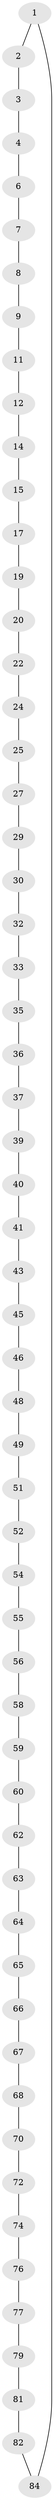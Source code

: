 // original degree distribution, {2: 1.0}
// Generated by graph-tools (version 1.1) at 2025/11/02/27/25 16:11:40]
// undirected, 58 vertices, 58 edges
graph export_dot {
graph [start="1"]
  node [color=gray90,style=filled];
  1;
  2;
  3;
  4 [super="+5"];
  6;
  7;
  8;
  9 [super="+10"];
  11;
  12 [super="+13"];
  14;
  15 [super="+16"];
  17 [super="+18"];
  19;
  20 [super="+21"];
  22 [super="+23"];
  24;
  25 [super="+26"];
  27 [super="+28"];
  29;
  30 [super="+31"];
  32;
  33 [super="+34"];
  35;
  36;
  37 [super="+38"];
  39;
  40;
  41 [super="+42"];
  43 [super="+44"];
  45;
  46 [super="+47"];
  48;
  49 [super="+50"];
  51;
  52 [super="+53"];
  54;
  55;
  56 [super="+57"];
  58;
  59;
  60 [super="+61"];
  62;
  63;
  64;
  65;
  66;
  67;
  68 [super="+69"];
  70 [super="+71"];
  72 [super="+73"];
  74 [super="+75"];
  76;
  77 [super="+78"];
  79 [super="+80"];
  81;
  82 [super="+83"];
  84;
  1 -- 2;
  1 -- 84;
  2 -- 3;
  3 -- 4;
  4 -- 6;
  6 -- 7;
  7 -- 8;
  8 -- 9;
  9 -- 11;
  11 -- 12;
  12 -- 14;
  14 -- 15;
  15 -- 17;
  17 -- 19;
  19 -- 20;
  20 -- 22;
  22 -- 24;
  24 -- 25;
  25 -- 27;
  27 -- 29;
  29 -- 30;
  30 -- 32;
  32 -- 33;
  33 -- 35;
  35 -- 36;
  36 -- 37;
  37 -- 39;
  39 -- 40;
  40 -- 41;
  41 -- 43;
  43 -- 45;
  45 -- 46;
  46 -- 48;
  48 -- 49;
  49 -- 51;
  51 -- 52;
  52 -- 54;
  54 -- 55;
  55 -- 56;
  56 -- 58;
  58 -- 59;
  59 -- 60;
  60 -- 62;
  62 -- 63;
  63 -- 64;
  64 -- 65;
  65 -- 66;
  66 -- 67;
  67 -- 68;
  68 -- 70;
  70 -- 72;
  72 -- 74;
  74 -- 76;
  76 -- 77;
  77 -- 79;
  79 -- 81;
  81 -- 82;
  82 -- 84;
}
